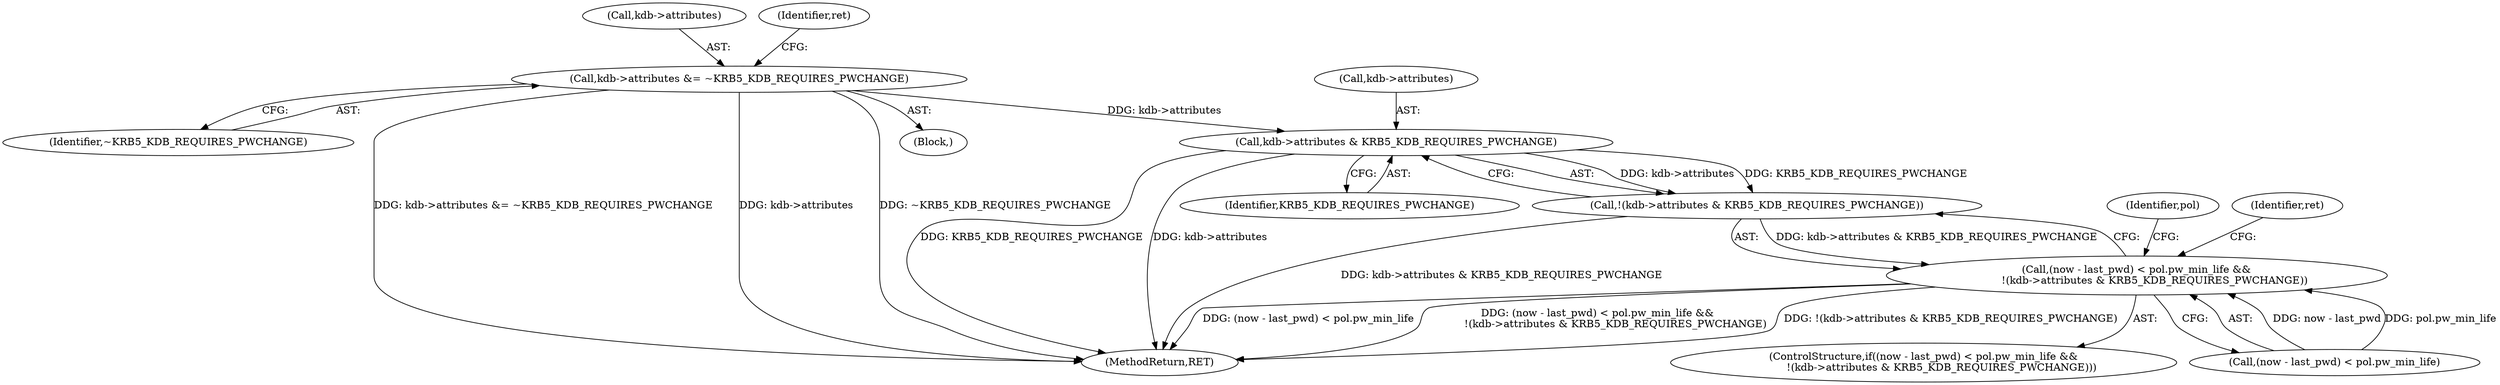 digraph "0_krb5_af0ed4df4dfae762ab5fb605f5a0c8f59cb4f6ca@pointer" {
"1000299" [label="(Call,kdb->attributes & KRB5_KDB_REQUIRES_PWCHANGE)"];
"1000237" [label="(Call,kdb->attributes &= ~KRB5_KDB_REQUIRES_PWCHANGE)"];
"1000298" [label="(Call,!(kdb->attributes & KRB5_KDB_REQUIRES_PWCHANGE))"];
"1000290" [label="(Call,(now - last_pwd) < pol.pw_min_life &&\n           !(kdb->attributes & KRB5_KDB_REQUIRES_PWCHANGE))"];
"1000238" [label="(Call,kdb->attributes)"];
"1000237" [label="(Call,kdb->attributes &= ~KRB5_KDB_REQUIRES_PWCHANGE)"];
"1000241" [label="(Identifier,~KRB5_KDB_REQUIRES_PWCHANGE)"];
"1000289" [label="(ControlStructure,if((now - last_pwd) < pol.pw_min_life &&\n           !(kdb->attributes & KRB5_KDB_REQUIRES_PWCHANGE)))"];
"1000243" [label="(Identifier,ret)"];
"1000300" [label="(Call,kdb->attributes)"];
"1000448" [label="(MethodReturn,RET)"];
"1000311" [label="(Identifier,pol)"];
"1000291" [label="(Call,(now - last_pwd) < pol.pw_min_life)"];
"1000303" [label="(Identifier,KRB5_KDB_REQUIRES_PWCHANGE)"];
"1000290" [label="(Call,(now - last_pwd) < pol.pw_min_life &&\n           !(kdb->attributes & KRB5_KDB_REQUIRES_PWCHANGE))"];
"1000114" [label="(Block,)"];
"1000306" [label="(Identifier,ret)"];
"1000299" [label="(Call,kdb->attributes & KRB5_KDB_REQUIRES_PWCHANGE)"];
"1000298" [label="(Call,!(kdb->attributes & KRB5_KDB_REQUIRES_PWCHANGE))"];
"1000299" -> "1000298"  [label="AST: "];
"1000299" -> "1000303"  [label="CFG: "];
"1000300" -> "1000299"  [label="AST: "];
"1000303" -> "1000299"  [label="AST: "];
"1000298" -> "1000299"  [label="CFG: "];
"1000299" -> "1000448"  [label="DDG: KRB5_KDB_REQUIRES_PWCHANGE"];
"1000299" -> "1000448"  [label="DDG: kdb->attributes"];
"1000299" -> "1000298"  [label="DDG: kdb->attributes"];
"1000299" -> "1000298"  [label="DDG: KRB5_KDB_REQUIRES_PWCHANGE"];
"1000237" -> "1000299"  [label="DDG: kdb->attributes"];
"1000237" -> "1000114"  [label="AST: "];
"1000237" -> "1000241"  [label="CFG: "];
"1000238" -> "1000237"  [label="AST: "];
"1000241" -> "1000237"  [label="AST: "];
"1000243" -> "1000237"  [label="CFG: "];
"1000237" -> "1000448"  [label="DDG: kdb->attributes &= ~KRB5_KDB_REQUIRES_PWCHANGE"];
"1000237" -> "1000448"  [label="DDG: kdb->attributes"];
"1000237" -> "1000448"  [label="DDG: ~KRB5_KDB_REQUIRES_PWCHANGE"];
"1000298" -> "1000290"  [label="AST: "];
"1000290" -> "1000298"  [label="CFG: "];
"1000298" -> "1000448"  [label="DDG: kdb->attributes & KRB5_KDB_REQUIRES_PWCHANGE"];
"1000298" -> "1000290"  [label="DDG: kdb->attributes & KRB5_KDB_REQUIRES_PWCHANGE"];
"1000290" -> "1000289"  [label="AST: "];
"1000290" -> "1000291"  [label="CFG: "];
"1000291" -> "1000290"  [label="AST: "];
"1000306" -> "1000290"  [label="CFG: "];
"1000311" -> "1000290"  [label="CFG: "];
"1000290" -> "1000448"  [label="DDG: !(kdb->attributes & KRB5_KDB_REQUIRES_PWCHANGE)"];
"1000290" -> "1000448"  [label="DDG: (now - last_pwd) < pol.pw_min_life"];
"1000290" -> "1000448"  [label="DDG: (now - last_pwd) < pol.pw_min_life &&\n           !(kdb->attributes & KRB5_KDB_REQUIRES_PWCHANGE)"];
"1000291" -> "1000290"  [label="DDG: now - last_pwd"];
"1000291" -> "1000290"  [label="DDG: pol.pw_min_life"];
}

